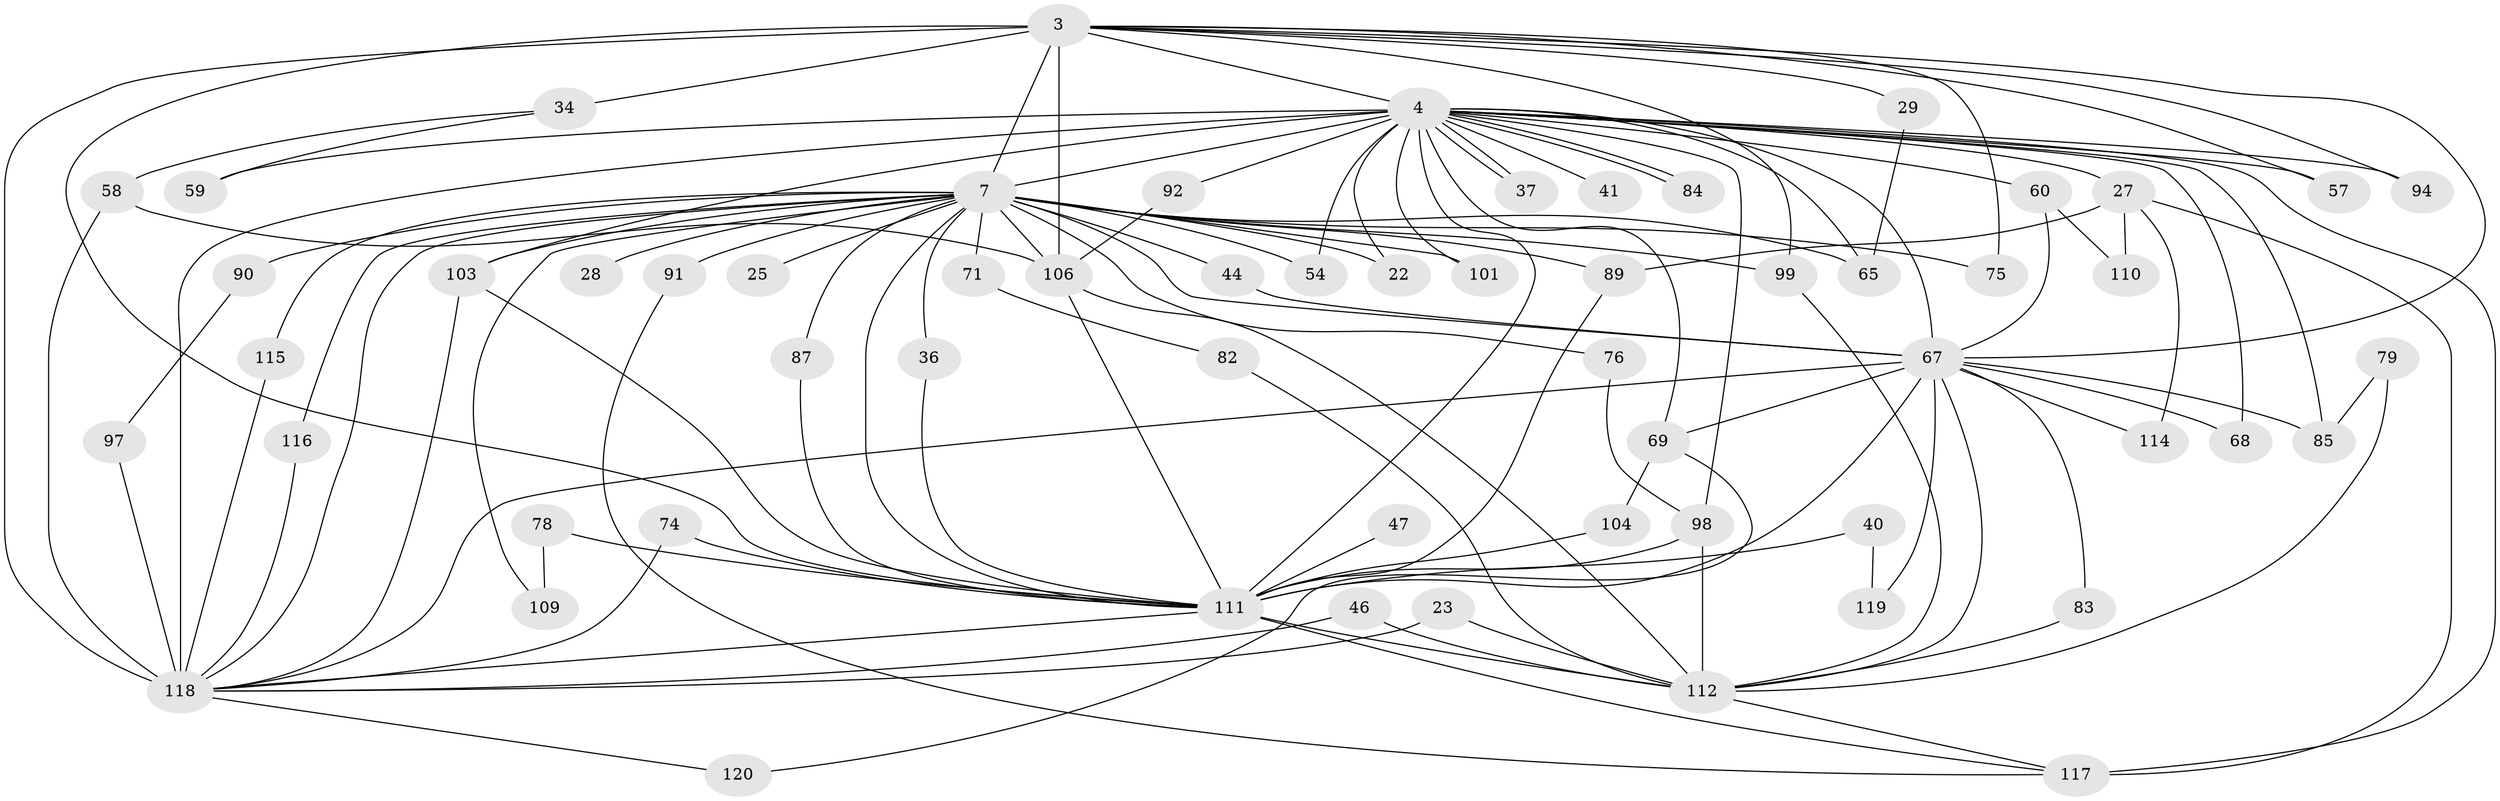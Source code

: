 // original degree distribution, {16: 0.025, 27: 0.008333333333333333, 17: 0.008333333333333333, 33: 0.008333333333333333, 20: 0.008333333333333333, 31: 0.008333333333333333, 22: 0.008333333333333333, 15: 0.008333333333333333, 13: 0.008333333333333333, 4: 0.1, 8: 0.008333333333333333, 3: 0.175, 7: 0.008333333333333333, 5: 0.05, 6: 0.025, 2: 0.5416666666666666}
// Generated by graph-tools (version 1.1) at 2025/43/03/09/25 04:43:20]
// undirected, 60 vertices, 123 edges
graph export_dot {
graph [start="1"]
  node [color=gray90,style=filled];
  3 [super="+1"];
  4 [super="+2"];
  7 [super="+6"];
  22;
  23;
  25 [super="+14"];
  27 [super="+13"];
  28;
  29;
  34;
  36 [super="+24"];
  37;
  40;
  41;
  44;
  46;
  47;
  54;
  57;
  58 [super="+51"];
  59;
  60 [super="+42"];
  65 [super="+62"];
  67 [super="+39+9"];
  68;
  69 [super="+38"];
  71;
  74;
  75;
  76;
  78;
  79;
  82;
  83 [super="+33"];
  84;
  85 [super="+50"];
  87;
  89 [super="+55"];
  90;
  91 [super="+80"];
  92;
  94;
  97;
  98 [super="+86"];
  99 [super="+43"];
  101;
  103 [super="+56+63"];
  104;
  106 [super="+66+53"];
  109;
  110;
  111 [super="+102+45+61+10+108"];
  112 [super="+81+100"];
  114 [super="+35"];
  115;
  116;
  117 [super="+105"];
  118 [super="+93+113+107"];
  119;
  120;
  3 -- 4 [weight=4];
  3 -- 7 [weight=4];
  3 -- 29 [weight=2];
  3 -- 34 [weight=2];
  3 -- 99 [weight=2];
  3 -- 75;
  3 -- 94;
  3 -- 57;
  3 -- 67 [weight=4];
  3 -- 111 [weight=4];
  3 -- 106 [weight=2];
  3 -- 118 [weight=4];
  4 -- 7 [weight=4];
  4 -- 22;
  4 -- 37;
  4 -- 37;
  4 -- 54;
  4 -- 60 [weight=2];
  4 -- 68;
  4 -- 69 [weight=2];
  4 -- 84;
  4 -- 84;
  4 -- 94;
  4 -- 27 [weight=3];
  4 -- 67 [weight=5];
  4 -- 85 [weight=3];
  4 -- 92;
  4 -- 101;
  4 -- 41;
  4 -- 57;
  4 -- 59;
  4 -- 103 [weight=2];
  4 -- 65;
  4 -- 111 [weight=6];
  4 -- 98 [weight=2];
  4 -- 117;
  4 -- 118 [weight=8];
  7 -- 25 [weight=2];
  7 -- 28 [weight=2];
  7 -- 44;
  7 -- 54;
  7 -- 65;
  7 -- 71 [weight=2];
  7 -- 76;
  7 -- 87;
  7 -- 90 [weight=2];
  7 -- 91 [weight=2];
  7 -- 101;
  7 -- 116;
  7 -- 75;
  7 -- 22;
  7 -- 109;
  7 -- 115;
  7 -- 99;
  7 -- 67 [weight=5];
  7 -- 89;
  7 -- 103 [weight=2];
  7 -- 111 [weight=6];
  7 -- 36;
  7 -- 106 [weight=2];
  7 -- 118;
  23 -- 112;
  23 -- 118;
  27 -- 114 [weight=2];
  27 -- 110;
  27 -- 89;
  27 -- 117 [weight=2];
  29 -- 65;
  34 -- 58;
  34 -- 59;
  36 -- 111;
  40 -- 119;
  40 -- 111 [weight=2];
  44 -- 67;
  46 -- 112;
  46 -- 118;
  47 -- 111;
  58 -- 106;
  58 -- 118;
  60 -- 110;
  60 -- 67;
  67 -- 68;
  67 -- 69;
  67 -- 83;
  67 -- 85 [weight=2];
  67 -- 114;
  67 -- 119;
  67 -- 111 [weight=5];
  67 -- 112;
  67 -- 118 [weight=2];
  69 -- 104;
  69 -- 120;
  71 -- 82;
  74 -- 111;
  74 -- 118;
  76 -- 98;
  78 -- 109;
  78 -- 111 [weight=2];
  79 -- 85;
  79 -- 112;
  82 -- 112;
  83 -- 112 [weight=2];
  87 -- 111;
  89 -- 111;
  90 -- 97;
  91 -- 117;
  92 -- 106;
  97 -- 118;
  98 -- 111 [weight=2];
  98 -- 112 [weight=2];
  99 -- 112;
  103 -- 111;
  103 -- 118;
  104 -- 111;
  106 -- 112 [weight=2];
  106 -- 111;
  111 -- 117;
  111 -- 112;
  111 -- 118 [weight=2];
  112 -- 117;
  115 -- 118;
  116 -- 118;
  118 -- 120;
}
